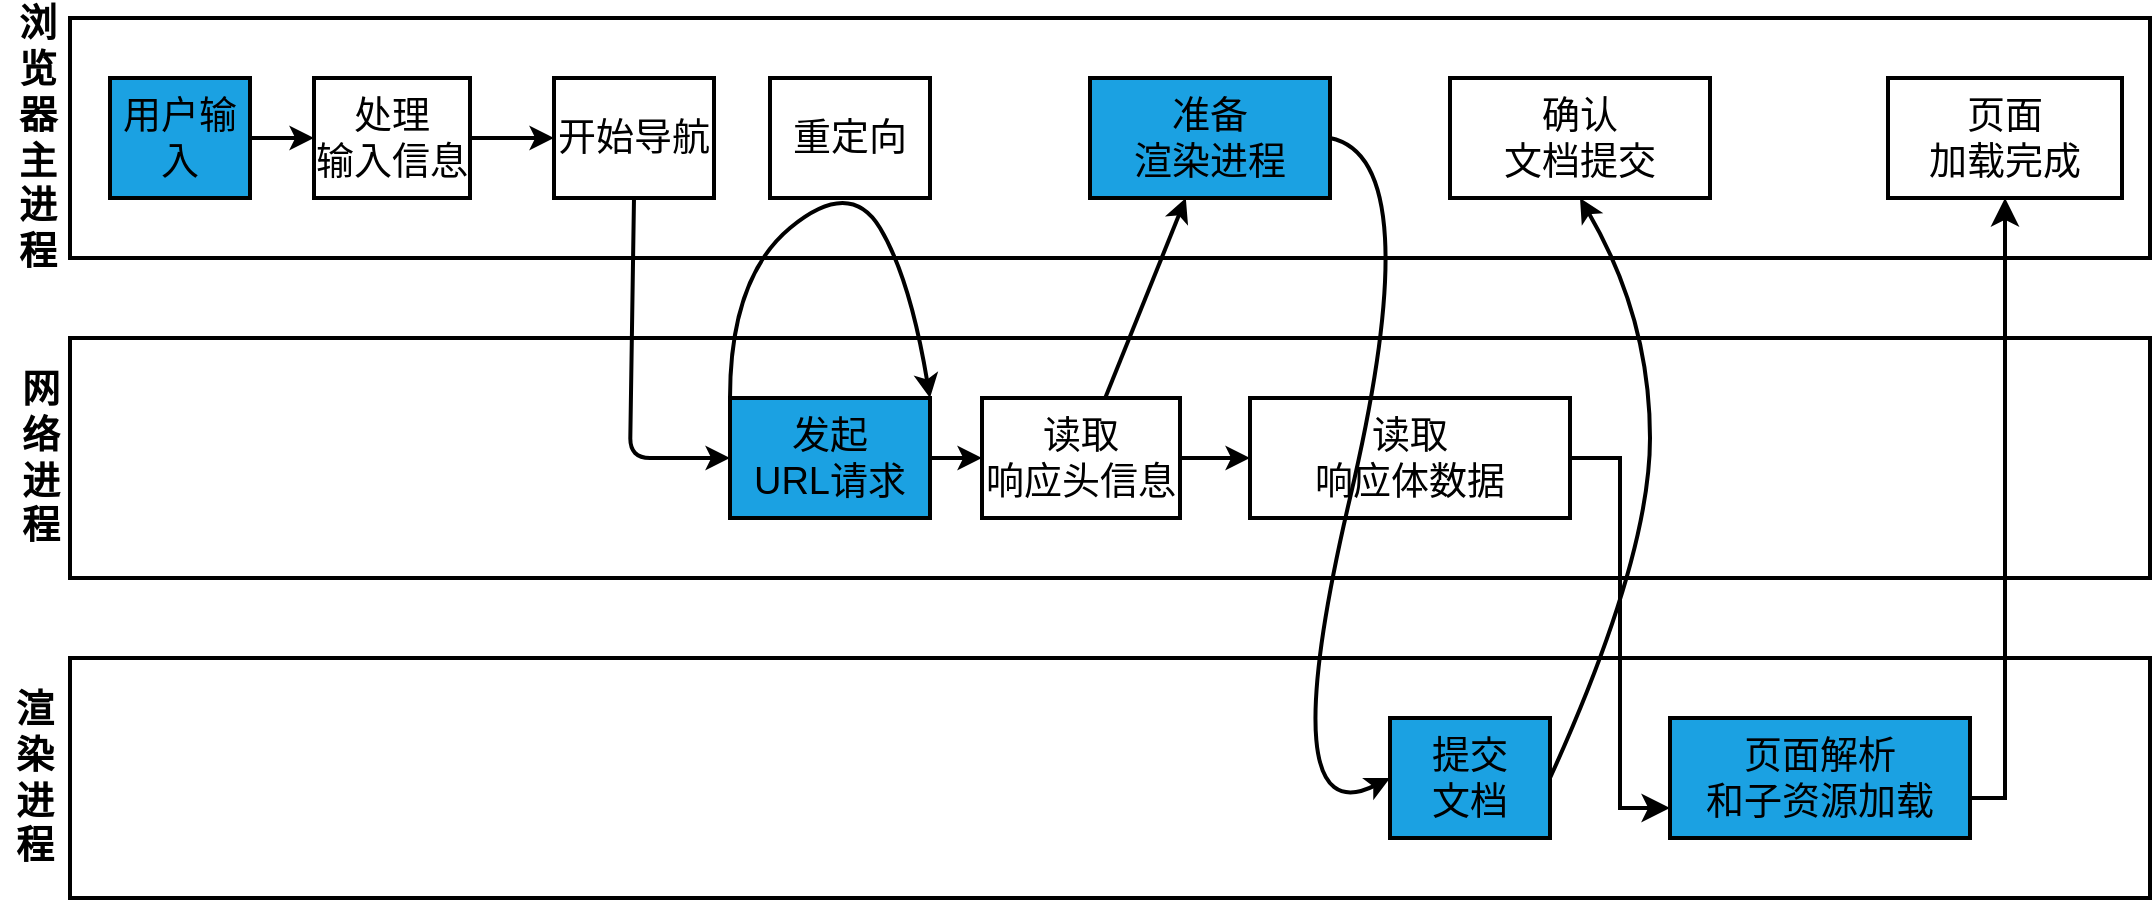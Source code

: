 <mxfile>
    <diagram id="grshPAUBHzbddVI1MXv5" name="第 1 页">
        <mxGraphModel dx="1475" dy="683" grid="0" gridSize="10" guides="1" tooltips="1" connect="1" arrows="1" fold="1" page="1" pageScale="1" pageWidth="827" pageHeight="1169" background="#ffffff" math="0" shadow="0">
            <root>
                <mxCell id="0"/>
                <mxCell id="1" parent="0"/>
                <mxCell id="2" value="" style="rounded=0;whiteSpace=wrap;html=1;fillColor=none;strokeColor=#000000;strokeWidth=2;fontSize=19;fontColor=#000000;" vertex="1" parent="1">
                    <mxGeometry x="80" y="40" width="1040" height="120" as="geometry"/>
                </mxCell>
                <mxCell id="3" value="浏览器主 进程" style="text;html=1;strokeColor=none;fillColor=none;align=center;verticalAlign=middle;whiteSpace=wrap;rounded=0;horizontal=1;textDirection=rtl;fontStyle=1;fontColor=#000000;fontSize=19;strokeWidth=2;" vertex="1" parent="1">
                    <mxGeometry x="48" y="40" width="32" height="120" as="geometry"/>
                </mxCell>
                <mxCell id="4" value="" style="rounded=0;whiteSpace=wrap;html=1;fillColor=none;strokeColor=#000000;strokeWidth=2;fontSize=19;fontColor=#000000;" vertex="1" parent="1">
                    <mxGeometry x="80" y="200" width="1040" height="120" as="geometry"/>
                </mxCell>
                <mxCell id="5" value="网络进程" style="text;html=1;strokeColor=none;fillColor=none;align=center;verticalAlign=middle;whiteSpace=wrap;rounded=0;horizontal=1;textDirection=rtl;fontStyle=1;fontColor=#000000;fontSize=19;strokeWidth=2;" vertex="1" parent="1">
                    <mxGeometry x="51" y="200" width="29" height="120" as="geometry"/>
                </mxCell>
                <mxCell id="6" value="" style="rounded=0;whiteSpace=wrap;html=1;fillColor=none;strokeColor=#000000;strokeWidth=2;fontSize=19;fontColor=#000000;" vertex="1" parent="1">
                    <mxGeometry x="80" y="360" width="1040" height="120" as="geometry"/>
                </mxCell>
                <mxCell id="7" value="渲染进程" style="text;html=1;strokeColor=none;fillColor=none;align=center;verticalAlign=middle;whiteSpace=wrap;rounded=0;horizontal=1;textDirection=rtl;fontStyle=1;fontColor=#000000;fontSize=19;strokeWidth=2;" vertex="1" parent="1">
                    <mxGeometry x="45" y="360" width="35" height="120" as="geometry"/>
                </mxCell>
                <mxCell id="20" value="" style="edgeStyle=none;html=1;fontSize=19;fontColor=#000000;strokeWidth=2;strokeColor=#000000;" edge="1" parent="1" source="8" target="9">
                    <mxGeometry relative="1" as="geometry"/>
                </mxCell>
                <mxCell id="8" value="用户输入" style="rounded=0;whiteSpace=wrap;html=1;strokeColor=#000000;strokeWidth=2;fontColor=#000000;fillColor=#1ba1e2;fontSize=19;" vertex="1" parent="1">
                    <mxGeometry x="100" y="70" width="70" height="60" as="geometry"/>
                </mxCell>
                <mxCell id="21" value="" style="edgeStyle=none;html=1;fontSize=19;fontColor=#000000;strokeWidth=2;strokeColor=#000000;" edge="1" parent="1" source="9" target="10">
                    <mxGeometry relative="1" as="geometry"/>
                </mxCell>
                <mxCell id="9" value="处理&lt;br&gt;输入信息" style="rounded=0;whiteSpace=wrap;html=1;strokeColor=#000000;strokeWidth=2;fontColor=#000000;fillColor=none;fontSize=19;" vertex="1" parent="1">
                    <mxGeometry x="202" y="70" width="78" height="60" as="geometry"/>
                </mxCell>
                <mxCell id="10" value="开始导航" style="rounded=0;whiteSpace=wrap;html=1;strokeColor=#000000;strokeWidth=2;fontColor=#000000;fillColor=none;fontSize=19;" vertex="1" parent="1">
                    <mxGeometry x="322" y="70" width="80" height="60" as="geometry"/>
                </mxCell>
                <mxCell id="11" value="重定向" style="rounded=0;whiteSpace=wrap;html=1;strokeColor=#000000;strokeWidth=2;fontColor=#000000;fillColor=none;fontSize=19;" vertex="1" parent="1">
                    <mxGeometry x="430" y="70" width="80" height="60" as="geometry"/>
                </mxCell>
                <mxCell id="12" value="准备&lt;br&gt;渲染进程" style="rounded=0;whiteSpace=wrap;html=1;strokeColor=#000000;strokeWidth=2;fontColor=#000000;fillColor=#1ba1e2;fontSize=19;" vertex="1" parent="1">
                    <mxGeometry x="590" y="70" width="120" height="60" as="geometry"/>
                </mxCell>
                <mxCell id="13" value="确认&lt;br&gt;文档提交" style="rounded=0;whiteSpace=wrap;html=1;strokeColor=#000000;strokeWidth=2;fontColor=#000000;fillColor=none;fontSize=19;" vertex="1" parent="1">
                    <mxGeometry x="770" y="70" width="130" height="60" as="geometry"/>
                </mxCell>
                <mxCell id="14" value="页面&lt;br&gt;加载完成" style="rounded=0;whiteSpace=wrap;html=1;strokeColor=#000000;strokeWidth=2;fontColor=#000000;fillColor=none;fontSize=19;" vertex="1" parent="1">
                    <mxGeometry x="989" y="70" width="117" height="60" as="geometry"/>
                </mxCell>
                <mxCell id="24" value="" style="edgeStyle=none;html=1;fontSize=19;fontColor=#000000;strokeWidth=2;strokeColor=#000000;" edge="1" parent="1" source="15" target="16">
                    <mxGeometry relative="1" as="geometry"/>
                </mxCell>
                <mxCell id="15" value="发起&lt;br&gt;URL请求" style="rounded=0;whiteSpace=wrap;html=1;strokeColor=#000000;strokeWidth=2;fontColor=#000000;fillColor=#1ba1e2;fontSize=19;" vertex="1" parent="1">
                    <mxGeometry x="410" y="230" width="100" height="60" as="geometry"/>
                </mxCell>
                <mxCell id="25" value="" style="edgeStyle=none;html=1;fontSize=19;fontColor=#000000;strokeWidth=2;strokeColor=#000000;" edge="1" parent="1" source="16" target="12">
                    <mxGeometry relative="1" as="geometry"/>
                </mxCell>
                <mxCell id="38" value="" style="edgeStyle=none;html=1;strokeWidth=2;fontSize=19;fontColor=#000000;strokeColor=#000000;" edge="1" parent="1" source="16" target="17">
                    <mxGeometry relative="1" as="geometry"/>
                </mxCell>
                <mxCell id="16" value="读取&lt;br&gt;响应头信息" style="rounded=0;whiteSpace=wrap;html=1;strokeColor=#000000;strokeWidth=2;fontColor=#000000;fillColor=none;fontSize=19;" vertex="1" parent="1">
                    <mxGeometry x="536" y="230" width="99" height="60" as="geometry"/>
                </mxCell>
                <mxCell id="17" value="读取&lt;br&gt;响应体数据" style="rounded=0;whiteSpace=wrap;html=1;strokeColor=#000000;strokeWidth=2;fontColor=#000000;fillColor=none;fontSize=19;" vertex="1" parent="1">
                    <mxGeometry x="670" y="230" width="160" height="60" as="geometry"/>
                </mxCell>
                <mxCell id="18" value="提交&lt;br&gt;文档" style="rounded=0;whiteSpace=wrap;html=1;strokeColor=#000000;strokeWidth=2;fontColor=#000000;fillColor=#1ba1e2;fontSize=19;" vertex="1" parent="1">
                    <mxGeometry x="740" y="390" width="80" height="60" as="geometry"/>
                </mxCell>
                <mxCell id="19" value="页面解析&lt;br&gt;和子资源加载" style="rounded=0;whiteSpace=wrap;html=1;strokeColor=#000000;strokeWidth=2;fontColor=#000000;fillColor=#1ba1e2;fontSize=19;" vertex="1" parent="1">
                    <mxGeometry x="880" y="390" width="150" height="60" as="geometry"/>
                </mxCell>
                <mxCell id="22" value="" style="endArrow=classic;html=1;fontSize=19;fontColor=#000000;exitX=0.5;exitY=1;exitDx=0;exitDy=0;entryX=0;entryY=0.5;entryDx=0;entryDy=0;strokeWidth=2;strokeColor=#000000;" edge="1" parent="1" source="10" target="15">
                    <mxGeometry width="50" height="50" relative="1" as="geometry">
                        <mxPoint x="640" y="210" as="sourcePoint"/>
                        <mxPoint x="690" y="160" as="targetPoint"/>
                        <Array as="points">
                            <mxPoint x="360" y="260"/>
                        </Array>
                    </mxGeometry>
                </mxCell>
                <mxCell id="23" value="" style="curved=1;endArrow=classic;html=1;fontSize=19;fontColor=#000000;exitX=0;exitY=0;exitDx=0;exitDy=0;entryX=1;entryY=0;entryDx=0;entryDy=0;strokeWidth=2;strokeColor=#000000;" edge="1" parent="1" source="15" target="15">
                    <mxGeometry width="50" height="50" relative="1" as="geometry">
                        <mxPoint x="640" y="210" as="sourcePoint"/>
                        <mxPoint x="690" y="160" as="targetPoint"/>
                        <Array as="points">
                            <mxPoint x="410" y="170"/>
                            <mxPoint x="470" y="120"/>
                            <mxPoint x="500" y="170"/>
                        </Array>
                    </mxGeometry>
                </mxCell>
                <mxCell id="33" value="" style="curved=1;endArrow=classic;html=1;fontSize=19;fontColor=#000000;exitX=1;exitY=0.5;exitDx=0;exitDy=0;strokeWidth=2;strokeColor=#000000;" edge="1" parent="1" source="12">
                    <mxGeometry width="50" height="50" relative="1" as="geometry">
                        <mxPoint x="690" y="470" as="sourcePoint"/>
                        <mxPoint x="740" y="420" as="targetPoint"/>
                        <Array as="points">
                            <mxPoint x="760" y="110"/>
                            <mxPoint x="680" y="450"/>
                        </Array>
                    </mxGeometry>
                </mxCell>
                <mxCell id="34" value="" style="curved=1;endArrow=classic;html=1;fontSize=19;fontColor=#000000;exitX=1;exitY=0.5;exitDx=0;exitDy=0;entryX=0.5;entryY=1;entryDx=0;entryDy=0;strokeWidth=2;strokeColor=#000000;" edge="1" parent="1" source="18" target="13">
                    <mxGeometry width="50" height="50" relative="1" as="geometry">
                        <mxPoint x="790" y="190" as="sourcePoint"/>
                        <mxPoint x="840" y="140" as="targetPoint"/>
                        <Array as="points">
                            <mxPoint x="870" y="310"/>
                            <mxPoint x="870" y="190"/>
                        </Array>
                    </mxGeometry>
                </mxCell>
                <mxCell id="35" value="" style="edgeStyle=elbowEdgeStyle;elbow=horizontal;endArrow=classic;html=1;curved=0;rounded=0;endSize=8;startSize=8;fontSize=19;fontColor=#000000;entryX=0;entryY=0.75;entryDx=0;entryDy=0;strokeWidth=2;strokeColor=#000000;" edge="1" parent="1" target="19">
                    <mxGeometry width="50" height="50" relative="1" as="geometry">
                        <mxPoint x="830" y="260" as="sourcePoint"/>
                        <mxPoint x="880" y="210" as="targetPoint"/>
                    </mxGeometry>
                </mxCell>
                <mxCell id="36" value="" style="edgeStyle=elbowEdgeStyle;elbow=vertical;endArrow=classic;html=1;curved=0;rounded=0;endSize=8;startSize=8;fontSize=19;fontColor=#000000;entryX=0.5;entryY=1;entryDx=0;entryDy=0;strokeWidth=2;strokeColor=#000000;" edge="1" parent="1" target="14">
                    <mxGeometry width="50" height="50" relative="1" as="geometry">
                        <mxPoint x="1030" y="430" as="sourcePoint"/>
                        <mxPoint x="1080" y="380" as="targetPoint"/>
                        <Array as="points">
                            <mxPoint x="1060" y="430"/>
                        </Array>
                    </mxGeometry>
                </mxCell>
            </root>
        </mxGraphModel>
    </diagram>
</mxfile>
